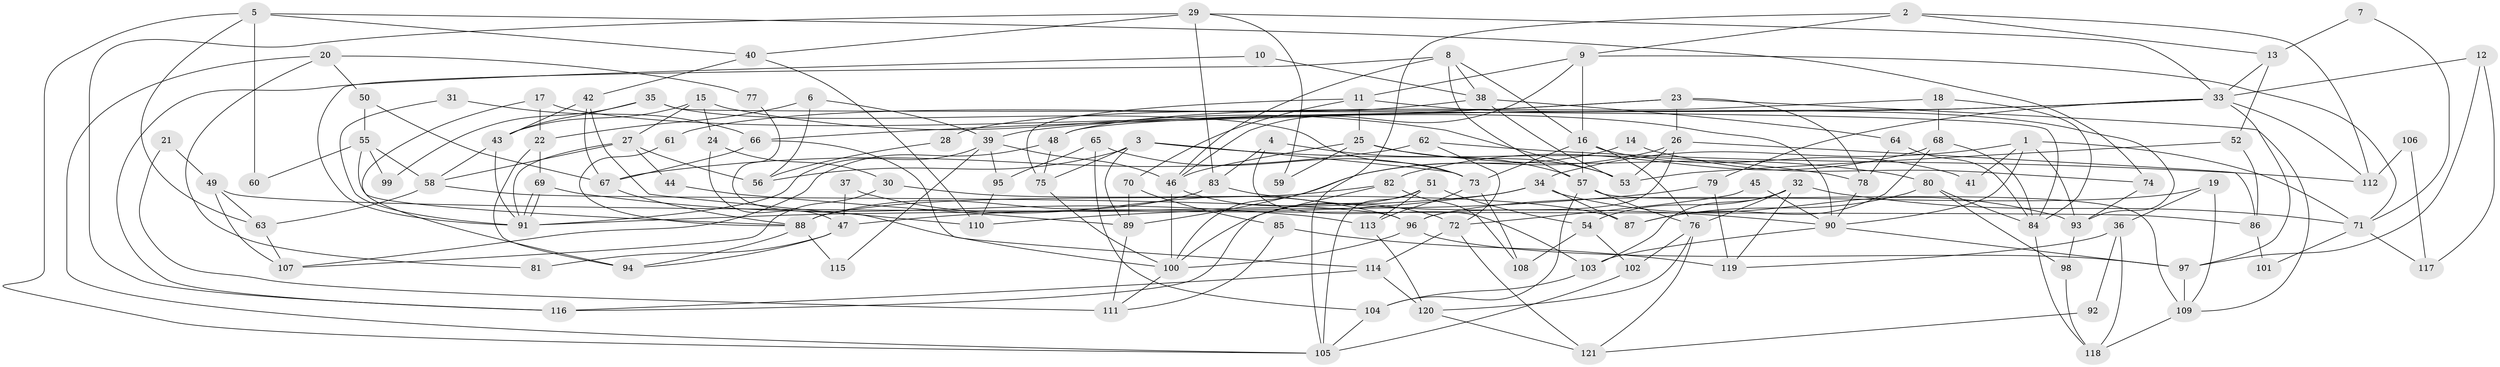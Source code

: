 // Generated by graph-tools (version 1.1) at 2025/11/02/27/25 16:11:17]
// undirected, 121 vertices, 242 edges
graph export_dot {
graph [start="1"]
  node [color=gray90,style=filled];
  1;
  2;
  3;
  4;
  5;
  6;
  7;
  8;
  9;
  10;
  11;
  12;
  13;
  14;
  15;
  16;
  17;
  18;
  19;
  20;
  21;
  22;
  23;
  24;
  25;
  26;
  27;
  28;
  29;
  30;
  31;
  32;
  33;
  34;
  35;
  36;
  37;
  38;
  39;
  40;
  41;
  42;
  43;
  44;
  45;
  46;
  47;
  48;
  49;
  50;
  51;
  52;
  53;
  54;
  55;
  56;
  57;
  58;
  59;
  60;
  61;
  62;
  63;
  64;
  65;
  66;
  67;
  68;
  69;
  70;
  71;
  72;
  73;
  74;
  75;
  76;
  77;
  78;
  79;
  80;
  81;
  82;
  83;
  84;
  85;
  86;
  87;
  88;
  89;
  90;
  91;
  92;
  93;
  94;
  95;
  96;
  97;
  98;
  99;
  100;
  101;
  102;
  103;
  104;
  105;
  106;
  107;
  108;
  109;
  110;
  111;
  112;
  113;
  114;
  115;
  116;
  117;
  118;
  119;
  120;
  121;
  1 -- 93;
  1 -- 71;
  1 -- 34;
  1 -- 41;
  1 -- 90;
  2 -- 105;
  2 -- 13;
  2 -- 9;
  2 -- 112;
  3 -- 56;
  3 -- 73;
  3 -- 75;
  3 -- 78;
  3 -- 89;
  4 -- 83;
  4 -- 57;
  4 -- 103;
  5 -- 105;
  5 -- 40;
  5 -- 60;
  5 -- 63;
  5 -- 74;
  6 -- 22;
  6 -- 39;
  6 -- 56;
  7 -- 71;
  7 -- 13;
  8 -- 91;
  8 -- 57;
  8 -- 16;
  8 -- 38;
  8 -- 46;
  9 -- 11;
  9 -- 16;
  9 -- 46;
  9 -- 71;
  10 -- 38;
  10 -- 116;
  11 -- 25;
  11 -- 75;
  11 -- 70;
  11 -- 93;
  12 -- 33;
  12 -- 97;
  12 -- 117;
  13 -- 52;
  13 -- 33;
  14 -- 100;
  14 -- 74;
  15 -- 53;
  15 -- 27;
  15 -- 24;
  15 -- 43;
  16 -- 41;
  16 -- 57;
  16 -- 73;
  16 -- 76;
  17 -- 22;
  17 -- 90;
  17 -- 94;
  18 -- 48;
  18 -- 84;
  18 -- 68;
  19 -- 109;
  19 -- 36;
  19 -- 96;
  20 -- 50;
  20 -- 105;
  20 -- 77;
  20 -- 81;
  21 -- 49;
  21 -- 111;
  22 -- 69;
  22 -- 94;
  23 -- 26;
  23 -- 78;
  23 -- 28;
  23 -- 66;
  23 -- 109;
  24 -- 47;
  24 -- 30;
  25 -- 80;
  25 -- 46;
  25 -- 53;
  25 -- 59;
  26 -- 96;
  26 -- 53;
  26 -- 86;
  26 -- 89;
  27 -- 91;
  27 -- 58;
  27 -- 44;
  27 -- 56;
  28 -- 56;
  29 -- 83;
  29 -- 33;
  29 -- 40;
  29 -- 59;
  29 -- 116;
  30 -- 107;
  30 -- 87;
  31 -- 91;
  31 -- 66;
  32 -- 76;
  32 -- 103;
  32 -- 54;
  32 -- 71;
  32 -- 119;
  33 -- 97;
  33 -- 39;
  33 -- 48;
  33 -- 79;
  33 -- 112;
  34 -- 91;
  34 -- 47;
  34 -- 87;
  34 -- 93;
  35 -- 73;
  35 -- 84;
  35 -- 43;
  35 -- 99;
  36 -- 119;
  36 -- 118;
  36 -- 92;
  37 -- 47;
  37 -- 96;
  38 -- 64;
  38 -- 53;
  38 -- 61;
  39 -- 46;
  39 -- 91;
  39 -- 95;
  39 -- 115;
  40 -- 110;
  40 -- 42;
  42 -- 43;
  42 -- 67;
  42 -- 110;
  43 -- 58;
  43 -- 91;
  44 -- 89;
  45 -- 72;
  45 -- 90;
  46 -- 72;
  46 -- 100;
  47 -- 94;
  47 -- 81;
  48 -- 75;
  48 -- 107;
  49 -- 63;
  49 -- 107;
  49 -- 86;
  50 -- 55;
  50 -- 67;
  51 -- 105;
  51 -- 113;
  51 -- 54;
  51 -- 100;
  52 -- 86;
  52 -- 53;
  54 -- 102;
  54 -- 108;
  55 -- 88;
  55 -- 58;
  55 -- 60;
  55 -- 99;
  57 -- 76;
  57 -- 104;
  57 -- 109;
  58 -- 96;
  58 -- 63;
  61 -- 88;
  62 -- 72;
  62 -- 112;
  62 -- 67;
  63 -- 107;
  64 -- 78;
  64 -- 84;
  65 -- 95;
  65 -- 104;
  65 -- 73;
  66 -- 67;
  66 -- 114;
  67 -- 88;
  68 -- 87;
  68 -- 82;
  68 -- 84;
  69 -- 91;
  69 -- 91;
  69 -- 113;
  70 -- 89;
  70 -- 85;
  71 -- 101;
  71 -- 117;
  72 -- 114;
  72 -- 121;
  73 -- 108;
  73 -- 113;
  74 -- 93;
  75 -- 100;
  76 -- 120;
  76 -- 102;
  76 -- 121;
  77 -- 100;
  78 -- 90;
  79 -- 119;
  79 -- 110;
  80 -- 98;
  80 -- 87;
  80 -- 84;
  82 -- 108;
  82 -- 88;
  82 -- 116;
  83 -- 88;
  83 -- 90;
  84 -- 118;
  85 -- 111;
  85 -- 119;
  86 -- 101;
  88 -- 94;
  88 -- 115;
  89 -- 111;
  90 -- 97;
  90 -- 103;
  92 -- 121;
  93 -- 98;
  95 -- 110;
  96 -- 100;
  96 -- 97;
  97 -- 109;
  98 -- 118;
  100 -- 111;
  102 -- 105;
  103 -- 104;
  104 -- 105;
  106 -- 112;
  106 -- 117;
  109 -- 118;
  113 -- 120;
  114 -- 116;
  114 -- 120;
  120 -- 121;
}
